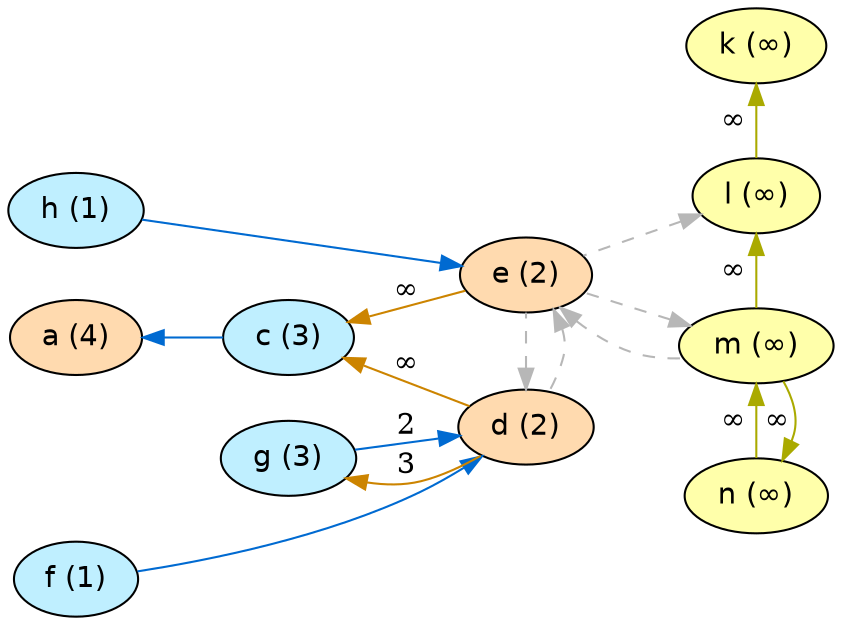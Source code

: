 digraph G {
  rankdir="LR"
  node [shape=oval style=filled fontname=Helvetica fontsize=14]
  node [fillcolor="#ffdaaf" fontcolor="#000000"] 
       a[label="a (4)"] 
       d[label="d (2)"] 
       e[label="e (2)"];
  node [fillcolor="#bfefff" fontcolor="#000000"] 
       c[label="c (3)"] 
       f[label="f (1)"] 
       g[label="g (3)"] 
       h[label="h (1)"];
  node [fillcolor="#FFFFAA" fontcolor="#000000"] 
       k[label="k (∞)"] 
       l[label="l (∞)"] 
       m[label="m (∞)"] 
       n[label="n (∞)"];
  edge [dir=back, color="#006ad1", style="solid"]
        "a" -> "c";
        "d" -> "f";
        "e" -> "h";
  edge [dir=back, color="#AAAA00", style="solid", label="∞"]
        "k" -> "l";
        "l" -> "m";
        "m" -> "n";
        "n" -> "m";
  edge [dir=back, color="#cc8400", style="solid"]
        "c" -> "d";
        "c" -> "e";
  edge [dir=back, color="#b7b7b7", style="dashed", label=" "]
        "l" -> "e";
        "d" -> "e";
        "e" -> "d";
        "e" -> "m";
        "m" -> "e";
  edge [dir=back, color="#006ad1", style="solid", label="2"]
        "d" -> "g";
  edge [dir=back, color="#cc8400", style="solid", label="3"]
        "g" -> "d";

  {rank = min; f; h}
  {rank = same; d; e}
  {rank = same; c; g}
  {rank = max; k; l; m; n}
}